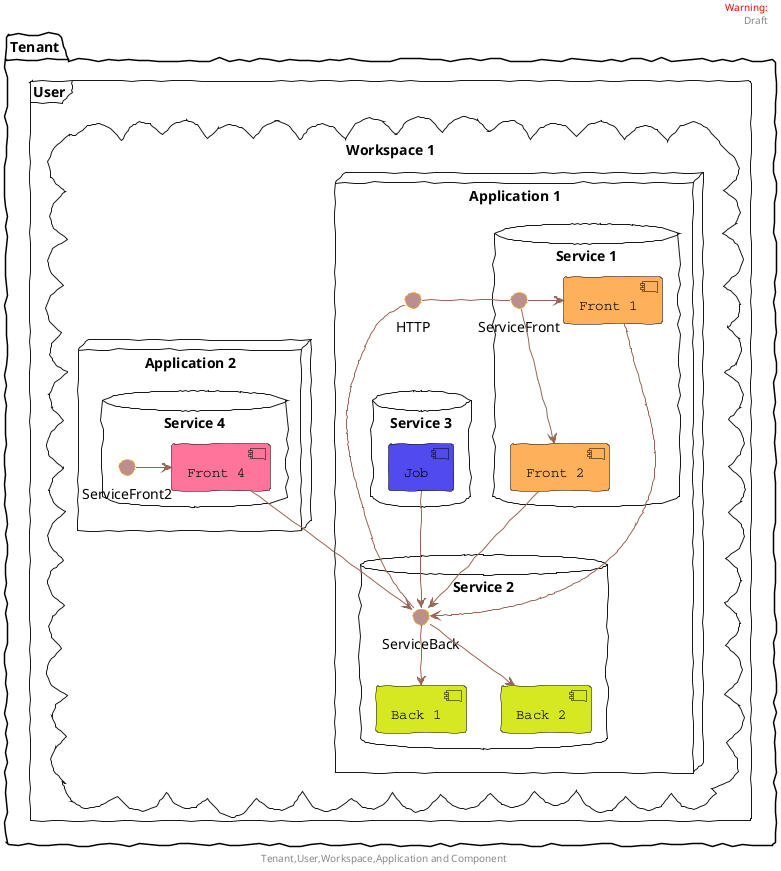 @startuml

' color to use
' #FFB05A
' #FFB05A
' #D5E821
' #31FFB4
' #514BEF
skinparam handwritten true

skinparam interface {
  backgroundColor RosyBrown
  borderColor orange
}

skinparam component {
	ArrowColor DeepSkyBlue
	ActorBorderColor DeepSkyBlue
    BackgroundColor<<Apache>> Red
    BorderColor<<Apache>> #FF6655
    FontName Courier
    BackgroundColor <<Blue>> DeepSkyBlue
    BorderColor black
    BackgroundColor gold
    ArrowFontName Impact
    ArrowColor #996655
    ArrowFontColor #777777

}

header
<font color=red>Warning:</font>
Draft
endheader
center footer Tenant,User,Workspace,Application and Component

package "Tenant" {
    frame "User" {
        cloud "Workspace 1" {

        node "Application 1" {
            database "Service 1" {
                interface ServiceFront
                [Front 1] #FFB05A
                [Front 2] #FFB05A
            }
            database "Service 2" {
                interface ServiceBack
                [Back 1] #D5E821
                [Back 2] #D5E821
            }
            database "Service 3" {
                [Job] #514BEF
            }
            HTTP - ServiceFront
            HTTP - ServiceBack
            ServiceFront -> [Front 1]  <<Blue>>
            [Front 1]-->ServiceBack
            ServiceBack-->[Back 1]<<Blue>>
            ServiceBack-->[Back 2]
            ServiceFront-->[Front 2]
            [Front 2]-->ServiceBack
            [Job]-->ServiceBack

        }
        node "Application 2" {
                database "Service 4" {
                 interface ServiceFront2
                [Front 4] #FF749A
                }
                    ServiceFront2 -> [Front 4]
                    [Front 4]-->ServiceBack


                }
        }

}



@enduml